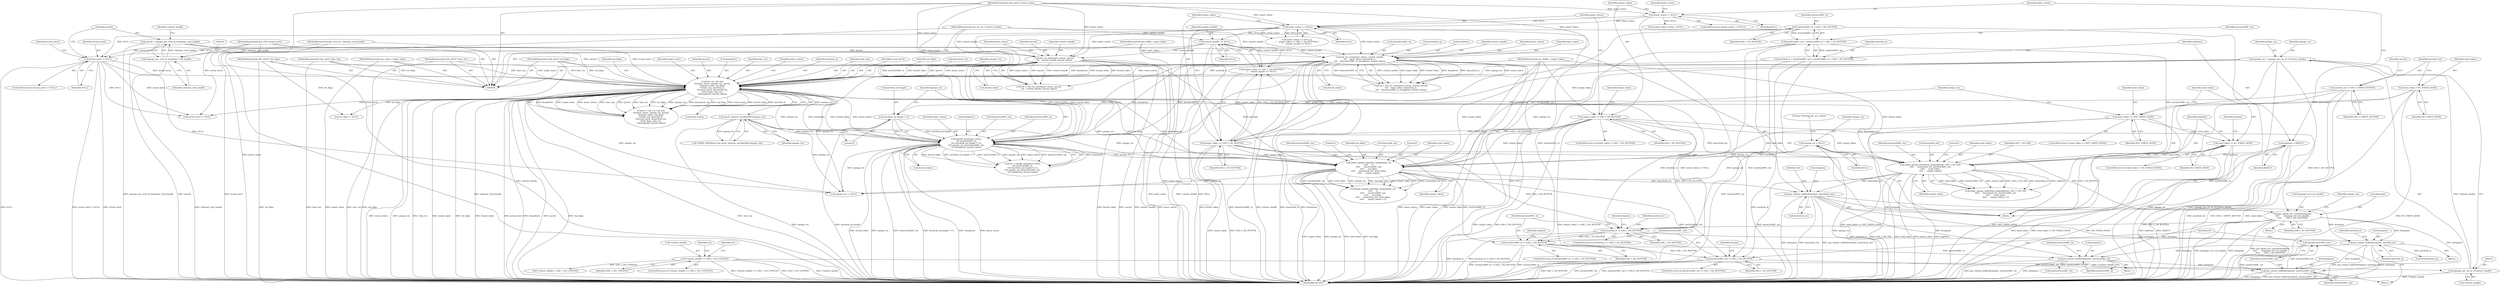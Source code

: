 digraph "0_krb5_b51b33f2bc5d1497ddf5bd107f791c101695000d_12@API" {
"1000464" [label="(Call,free(mechListMIC_out))"];
"1000460" [label="(Call,gss_release_buffer(&tmpmin, mechListMIC_out))"];
"1000449" [label="(Call,gss_release_buffer(&tmpmin, mechListMIC_in))"];
"1000366" [label="(Call,gss_release_buffer(&tmpmin, &mechtok_out))"];
"1000353" [label="(Call,make_spnego_tokenTarg_msg(negState, GSS_C_NO_OID,\n\t\t\t\t\t      &mechtok_out, mechListMIC_out,\n\t\t\t\t\t      send_token,\n\t\t\t\t\t      output_token))"];
"1000154" [label="(Call,negState = REJECT)"];
"1000262" [label="(Call,init_ctx_call_init(\n\t\t\tminor_status, spnego_ctx, spcred,\n\t\t\ttarget_name, req_flags,\n\t\t\ttime_req, mechtok_in,\n\t\t\tactual_mech, &mechtok_out,\n\t\t\tret_flags, time_rec,\n\t\t\t&negState, &send_token))"];
"1000215" [label="(Call,init_ctx_new(minor_status, spcred,\n\t\t\t\t   context_handle, &send_token))"];
"1000182" [label="(Call,minor_status == NULL)"];
"1000158" [label="(Call,minor_status != NULL)"];
"1000109" [label="(MethodParameterIn,OM_uint32 *minor_status)"];
"1000202" [label="(Call,spcred = (spnego_gss_cred_id_t)claimant_cred_handle)"];
"1000204" [label="(Call,(spnego_gss_cred_id_t)claimant_cred_handle)"];
"1000110" [label="(MethodParameterIn,gss_cred_id_t claimant_cred_handle)"];
"1000189" [label="(Call,context_handle == NULL)"];
"1000111" [label="(MethodParameterIn,gss_ctx_id_t *context_handle)"];
"1000231" [label="(Call,init_ctx_cont(minor_status, context_handle,\n\t\t\t\t    input_token, &mechtok_in,\n\t\t\t\t    &mechListMIC_in, &negState, &send_token))"];
"1000117" [label="(MethodParameterIn,gss_buffer_t input_token)"];
"1000248" [label="(Call,spnego_ctx = (spnego_gss_ctx_id_t)*context_handle)"];
"1000250" [label="(Call,(spnego_gss_ctx_id_t)*context_handle)"];
"1000208" [label="(Call,*context_handle == GSS_C_NO_CONTEXT)"];
"1000112" [label="(MethodParameterIn,gss_name_t target_name)"];
"1000114" [label="(MethodParameterIn,OM_uint32 req_flags)"];
"1000115" [label="(MethodParameterIn,OM_uint32 time_req)"];
"1000147" [label="(Call,mechtok_in = mechListMIC_out = mechListMIC_in = GSS_C_NO_BUFFER)"];
"1000149" [label="(Call,mechListMIC_out = mechListMIC_in = GSS_C_NO_BUFFER)"];
"1000151" [label="(Call,mechListMIC_in = GSS_C_NO_BUFFER)"];
"1000195" [label="(Call,actual_mech != NULL)"];
"1000118" [label="(MethodParameterIn,gss_OID *actual_mech)"];
"1000120" [label="(MethodParameterIn,OM_uint32 *ret_flags)"];
"1000121" [label="(MethodParameterIn,OM_uint32 *time_rec)"];
"1000347" [label="(Call,send_token != NO_TOKEN_SEND)"];
"1000325" [label="(Call,send_token == INIT_TOKEN_SEND)"];
"1000124" [label="(Call,send_token = NO_TOKEN_SEND)"];
"1000186" [label="(Call,output_token == GSS_C_NO_BUFFER)"];
"1000166" [label="(Call,output_token != GSS_C_NO_BUFFER)"];
"1000119" [label="(MethodParameterIn,gss_buffer_t output_token)"];
"1000331" [label="(Call,make_spnego_tokenInit_msg(spnego_ctx,\n\t\t\t\t\t      0,\n\t\t\t\t\t      mechListMIC_out,\n\t\t\t\t\t      req_flags,\n\t\t\t\t\t      &mechtok_out, send_token,\n\t\t\t\t\t      output_token))"];
"1000284" [label="(Call,mech_requires_mechlistMIC(spnego_ctx))"];
"1000308" [label="(Call,handle_mic(minor_status,\n\t\t\t\t mechListMIC_in,\n\t\t\t\t (mechtok_out.length != 0),\n\t\t\t\t spnego_ctx, &mechListMIC_out,\n\t\t\t\t &negState, &send_token))"];
"1000311" [label="(Call,mechtok_out.length != 0)"];
"1000134" [label="(Call,mechtok_out = GSS_C_EMPTY_BUFFER)"];
"1000142" [label="(Call,spnego_ctx = NULL)"];
"1000418" [label="(Call,gss_delete_sec_context(&tmpmin,\n\t\t\t\t\t       &spnego_ctx->ctx_handle,\n\t\t\t\t\t       GSS_C_NO_BUFFER))"];
"1000438" [label="(Call,gss_release_buffer(&tmpmin, mechtok_in))"];
"1000434" [label="(Call,mechtok_in != GSS_C_NO_BUFFER)"];
"1000445" [label="(Call,mechListMIC_in != GSS_C_NO_BUFFER)"];
"1000456" [label="(Call,mechListMIC_out != GSS_C_NO_BUFFER)"];
"1000465" [label="(Identifier,mechListMIC_out)"];
"1000334" [label="(Identifier,mechListMIC_out)"];
"1000175" [label="(Call,output_token->value = NULL)"];
"1000354" [label="(Identifier,negState)"];
"1000195" [label="(Call,actual_mech != NULL)"];
"1000249" [label="(Identifier,spnego_ctx)"];
"1000449" [label="(Call,gss_release_buffer(&tmpmin, mechListMIC_in))"];
"1000142" [label="(Call,spnego_ctx = NULL)"];
"1000468" [label="(MethodReturn,RET)"];
"1000452" [label="(Identifier,mechListMIC_in)"];
"1000153" [label="(Identifier,GSS_C_NO_BUFFER)"];
"1000330" [label="(Call,make_spnego_tokenInit_msg(spnego_ctx,\n\t\t\t\t\t      0,\n\t\t\t\t\t      mechListMIC_out,\n\t\t\t\t\t      req_flags,\n\t\t\t\t\t      &mechtok_out, send_token,\n\t\t\t\t\t      output_token) < 0)"];
"1000235" [label="(Call,&mechtok_in)"];
"1000155" [label="(Identifier,negState)"];
"1000462" [label="(Identifier,tmpmin)"];
"1000267" [label="(Identifier,req_flags)"];
"1000456" [label="(Call,mechListMIC_out != GSS_C_NO_BUFFER)"];
"1000266" [label="(Identifier,target_name)"];
"1000447" [label="(Identifier,GSS_C_NO_BUFFER)"];
"1000150" [label="(Identifier,mechListMIC_out)"];
"1000317" [label="(Call,&mechListMIC_out)"];
"1000216" [label="(Identifier,minor_status)"];
"1000257" [label="(Identifier,spnego_ctx)"];
"1000239" [label="(Call,&negState)"];
"1000111" [label="(MethodParameterIn,gss_ctx_id_t *context_handle)"];
"1000331" [label="(Call,make_spnego_tokenInit_msg(spnego_ctx,\n\t\t\t\t\t      0,\n\t\t\t\t\t      mechListMIC_out,\n\t\t\t\t\t      req_flags,\n\t\t\t\t\t      &mechtok_out, send_token,\n\t\t\t\t\t      output_token))"];
"1000439" [label="(Call,&tmpmin)"];
"1000112" [label="(MethodParameterIn,gss_name_t target_name)"];
"1000280" [label="(Call,!HARD_ERROR(ret) && mech_requires_mechlistMIC(spnego_ctx))"];
"1000458" [label="(Identifier,GSS_C_NO_BUFFER)"];
"1000340" [label="(Literal,0)"];
"1000189" [label="(Call,context_handle == NULL)"];
"1000241" [label="(Call,&send_token)"];
"1000217" [label="(Identifier,spcred)"];
"1000114" [label="(MethodParameterIn,OM_uint32 req_flags)"];
"1000277" [label="(Call,&send_token)"];
"1000166" [label="(Call,output_token != GSS_C_NO_BUFFER)"];
"1000181" [label="(Call,minor_status == NULL ||\n\t    output_token == GSS_C_NO_BUFFER ||\n\t    context_handle == NULL)"];
"1000121" [label="(MethodParameterIn,OM_uint32 *time_rec)"];
"1000335" [label="(Identifier,req_flags)"];
"1000455" [label="(ControlStructure,if (mechListMIC_out != GSS_C_NO_BUFFER))"];
"1000213" [label="(Call,ret = init_ctx_new(minor_status, spcred,\n\t\t\t\t   context_handle, &send_token))"];
"1000385" [label="(Call,actual_mech != NULL)"];
"1000182" [label="(Call,minor_status == NULL)"];
"1000194" [label="(ControlStructure,if (actual_mech != NULL))"];
"1000210" [label="(Identifier,context_handle)"];
"1000445" [label="(Call,mechListMIC_in != GSS_C_NO_BUFFER)"];
"1000183" [label="(Identifier,minor_status)"];
"1000156" [label="(Identifier,REJECT)"];
"1000417" [label="(Block,)"];
"1000163" [label="(Identifier,minor_status)"];
"1000265" [label="(Identifier,spcred)"];
"1000118" [label="(MethodParameterIn,gss_OID *actual_mech)"];
"1000203" [label="(Identifier,spcred)"];
"1000325" [label="(Call,send_token == INIT_TOKEN_SEND)"];
"1000312" [label="(Call,mechtok_out.length)"];
"1000346" [label="(ControlStructure,if (send_token != NO_TOKEN_SEND))"];
"1000284" [label="(Call,mech_requires_mechlistMIC(spnego_ctx))"];
"1000135" [label="(Identifier,mechtok_out)"];
"1000233" [label="(Identifier,context_handle)"];
"1000219" [label="(Call,&send_token)"];
"1000147" [label="(Call,mechtok_in = mechListMIC_out = mechListMIC_in = GSS_C_NO_BUFFER)"];
"1000232" [label="(Identifier,minor_status)"];
"1000209" [label="(Call,*context_handle)"];
"1000275" [label="(Call,&negState)"];
"1000185" [label="(Call,output_token == GSS_C_NO_BUFFER ||\n\t    context_handle == NULL)"];
"1000260" [label="(Call,ret = init_ctx_call_init(\n\t\t\tminor_status, spnego_ctx, spcred,\n\t\t\ttarget_name, req_flags,\n\t\t\ttime_req, mechtok_in,\n\t\t\tactual_mech, &mechtok_out,\n\t\t\tret_flags, time_rec,\n\t\t\t&negState, &send_token))"];
"1000229" [label="(Call,ret = init_ctx_cont(minor_status, context_handle,\n\t\t\t\t    input_token, &mechtok_in,\n\t\t\t\t    &mechListMIC_in, &negState, &send_token))"];
"1000252" [label="(Call,*context_handle)"];
"1000274" [label="(Identifier,time_rec)"];
"1000134" [label="(Call,mechtok_out = GSS_C_EMPTY_BUFFER)"];
"1000442" [label="(Call,free(mechtok_in))"];
"1000366" [label="(Call,gss_release_buffer(&tmpmin, &mechtok_out))"];
"1000450" [label="(Call,&tmpmin)"];
"1000152" [label="(Identifier,mechListMIC_in)"];
"1000207" [label="(ControlStructure,if (*context_handle == GSS_C_NO_CONTEXT))"];
"1000324" [label="(ControlStructure,if (send_token == INIT_TOKEN_SEND))"];
"1000126" [label="(Identifier,NO_TOKEN_SEND)"];
"1000263" [label="(Identifier,minor_status)"];
"1000463" [label="(Identifier,mechListMIC_out)"];
"1000158" [label="(Call,minor_status != NULL)"];
"1000214" [label="(Identifier,ret)"];
"1000204" [label="(Call,(spnego_gss_cred_id_t)claimant_cred_handle)"];
"1000285" [label="(Identifier,spnego_ctx)"];
"1000234" [label="(Identifier,input_token)"];
"1000269" [label="(Identifier,mechtok_in)"];
"1000191" [label="(Identifier,NULL)"];
"1000460" [label="(Call,gss_release_buffer(&tmpmin, mechListMIC_out))"];
"1000352" [label="(Call,make_spnego_tokenTarg_msg(negState, GSS_C_NO_OID,\n\t\t\t\t\t      &mechtok_out, mechListMIC_out,\n\t\t\t\t\t      send_token,\n\t\t\t\t\t      output_token) < 0)"];
"1000188" [label="(Identifier,GSS_C_NO_BUFFER)"];
"1000250" [label="(Call,(spnego_gss_ctx_id_t)*context_handle)"];
"1000459" [label="(Block,)"];
"1000143" [label="(Identifier,spnego_ctx)"];
"1000262" [label="(Call,init_ctx_call_init(\n\t\t\tminor_status, spnego_ctx, spcred,\n\t\t\ttarget_name, req_flags,\n\t\t\ttime_req, mechtok_in,\n\t\t\tactual_mech, &mechtok_out,\n\t\t\tret_flags, time_rec,\n\t\t\t&negState, &send_token))"];
"1000327" [label="(Identifier,INIT_TOKEN_SEND)"];
"1000438" [label="(Call,gss_release_buffer(&tmpmin, mechtok_in))"];
"1000336" [label="(Call,&mechtok_out)"];
"1000154" [label="(Call,negState = REJECT)"];
"1000373" [label="(Identifier,ret)"];
"1000117" [label="(MethodParameterIn,gss_buffer_t input_token)"];
"1000119" [label="(MethodParameterIn,gss_buffer_t output_token)"];
"1000237" [label="(Call,&mechListMIC_in)"];
"1000268" [label="(Identifier,time_req)"];
"1000457" [label="(Identifier,mechListMIC_out)"];
"1000315" [label="(Literal,0)"];
"1000353" [label="(Call,make_spnego_tokenTarg_msg(negState, GSS_C_NO_OID,\n\t\t\t\t\t      &mechtok_out, mechListMIC_out,\n\t\t\t\t\t      send_token,\n\t\t\t\t\t      output_token))"];
"1000110" [label="(MethodParameterIn,gss_cred_id_t claimant_cred_handle)"];
"1000443" [label="(Identifier,mechtok_in)"];
"1000395" [label="(Call,ret_flags != NULL)"];
"1000270" [label="(Identifier,actual_mech)"];
"1000308" [label="(Call,handle_mic(minor_status,\n\t\t\t\t mechListMIC_in,\n\t\t\t\t (mechtok_out.length != 0),\n\t\t\t\t spnego_ctx, &mechListMIC_out,\n\t\t\t\t &negState, &send_token))"];
"1000464" [label="(Call,free(mechListMIC_out))"];
"1000151" [label="(Call,mechListMIC_in = GSS_C_NO_BUFFER)"];
"1000421" [label="(Call,&spnego_ctx->ctx_handle)"];
"1000206" [label="(Identifier,claimant_cred_handle)"];
"1000311" [label="(Call,mechtok_out.length != 0)"];
"1000347" [label="(Call,send_token != NO_TOKEN_SEND)"];
"1000349" [label="(Identifier,NO_TOKEN_SEND)"];
"1000356" [label="(Call,&mechtok_out)"];
"1000310" [label="(Identifier,mechListMIC_in)"];
"1000165" [label="(ControlStructure,if (output_token != GSS_C_NO_BUFFER))"];
"1000309" [label="(Identifier,minor_status)"];
"1000202" [label="(Call,spcred = (spnego_gss_cred_id_t)claimant_cred_handle)"];
"1000211" [label="(Identifier,GSS_C_NO_CONTEXT)"];
"1000197" [label="(Identifier,NULL)"];
"1000149" [label="(Call,mechListMIC_out = mechListMIC_in = GSS_C_NO_BUFFER)"];
"1000339" [label="(Identifier,output_token)"];
"1000425" [label="(Identifier,GSS_C_NO_BUFFER)"];
"1000367" [label="(Call,&tmpmin)"];
"1000122" [label="(Block,)"];
"1000187" [label="(Identifier,output_token)"];
"1000326" [label="(Identifier,send_token)"];
"1000414" [label="(Call,spnego_ctx != NULL)"];
"1000196" [label="(Identifier,actual_mech)"];
"1000433" [label="(ControlStructure,if (mechtok_in != GSS_C_NO_BUFFER))"];
"1000333" [label="(Literal,0)"];
"1000231" [label="(Call,init_ctx_cont(minor_status, context_handle,\n\t\t\t\t    input_token, &mechtok_in,\n\t\t\t\t    &mechListMIC_in, &negState, &send_token))"];
"1000437" [label="(Block,)"];
"1000167" [label="(Identifier,output_token)"];
"1000248" [label="(Call,spnego_ctx = (spnego_gss_ctx_id_t)*context_handle)"];
"1000360" [label="(Identifier,output_token)"];
"1000148" [label="(Identifier,mechtok_in)"];
"1000146" [label="(Literal,\"Entering init_sec_context\n\")"];
"1000454" [label="(Identifier,mechListMIC_in)"];
"1000338" [label="(Identifier,send_token)"];
"1000451" [label="(Identifier,tmpmin)"];
"1000361" [label="(Literal,0)"];
"1000109" [label="(MethodParameterIn,OM_uint32 *minor_status)"];
"1000190" [label="(Identifier,context_handle)"];
"1000428" [label="(Identifier,spnego_ctx)"];
"1000124" [label="(Call,send_token = NO_TOKEN_SEND)"];
"1000446" [label="(Identifier,mechListMIC_in)"];
"1000144" [label="(Identifier,NULL)"];
"1000369" [label="(Call,&mechtok_out)"];
"1000157" [label="(ControlStructure,if (minor_status != NULL))"];
"1000321" [label="(Call,&send_token)"];
"1000200" [label="(Identifier,actual_mech)"];
"1000348" [label="(Identifier,send_token)"];
"1000168" [label="(Identifier,GSS_C_NO_BUFFER)"];
"1000115" [label="(MethodParameterIn,OM_uint32 time_req)"];
"1000316" [label="(Identifier,spnego_ctx)"];
"1000273" [label="(Identifier,ret_flags)"];
"1000436" [label="(Identifier,GSS_C_NO_BUFFER)"];
"1000186" [label="(Call,output_token == GSS_C_NO_BUFFER)"];
"1000136" [label="(Identifier,GSS_C_EMPTY_BUFFER)"];
"1000319" [label="(Call,&negState)"];
"1000359" [label="(Identifier,send_token)"];
"1000332" [label="(Identifier,spnego_ctx)"];
"1000172" [label="(Identifier,output_token)"];
"1000440" [label="(Identifier,tmpmin)"];
"1000467" [label="(Identifier,ret)"];
"1000160" [label="(Identifier,NULL)"];
"1000355" [label="(Identifier,GSS_C_NO_OID)"];
"1000230" [label="(Identifier,ret)"];
"1000184" [label="(Identifier,NULL)"];
"1000429" [label="(Call,*context_handle = GSS_C_NO_CONTEXT)"];
"1000448" [label="(Block,)"];
"1000271" [label="(Call,&mechtok_out)"];
"1000125" [label="(Identifier,send_token)"];
"1000306" [label="(Call,ret = handle_mic(minor_status,\n\t\t\t\t mechListMIC_in,\n\t\t\t\t (mechtok_out.length != 0),\n\t\t\t\t spnego_ctx, &mechListMIC_out,\n\t\t\t\t &negState, &send_token))"];
"1000139" [label="(Identifier,spcred)"];
"1000120" [label="(MethodParameterIn,OM_uint32 *ret_flags)"];
"1000461" [label="(Call,&tmpmin)"];
"1000453" [label="(Call,free(mechListMIC_in))"];
"1000419" [label="(Call,&tmpmin)"];
"1000264" [label="(Identifier,spnego_ctx)"];
"1000444" [label="(ControlStructure,if (mechListMIC_in != GSS_C_NO_BUFFER))"];
"1000159" [label="(Identifier,minor_status)"];
"1000434" [label="(Call,mechtok_in != GSS_C_NO_BUFFER)"];
"1000208" [label="(Call,*context_handle == GSS_C_NO_CONTEXT)"];
"1000218" [label="(Identifier,context_handle)"];
"1000435" [label="(Identifier,mechtok_in)"];
"1000418" [label="(Call,gss_delete_sec_context(&tmpmin,\n\t\t\t\t\t       &spnego_ctx->ctx_handle,\n\t\t\t\t\t       GSS_C_NO_BUFFER))"];
"1000368" [label="(Identifier,tmpmin)"];
"1000358" [label="(Identifier,mechListMIC_out)"];
"1000441" [label="(Identifier,mechtok_in)"];
"1000215" [label="(Call,init_ctx_new(minor_status, spcred,\n\t\t\t\t   context_handle, &send_token))"];
"1000464" -> "1000459"  [label="AST: "];
"1000464" -> "1000465"  [label="CFG: "];
"1000465" -> "1000464"  [label="AST: "];
"1000467" -> "1000464"  [label="CFG: "];
"1000464" -> "1000468"  [label="DDG: mechListMIC_out"];
"1000460" -> "1000464"  [label="DDG: mechListMIC_out"];
"1000460" -> "1000459"  [label="AST: "];
"1000460" -> "1000463"  [label="CFG: "];
"1000461" -> "1000460"  [label="AST: "];
"1000463" -> "1000460"  [label="AST: "];
"1000465" -> "1000460"  [label="CFG: "];
"1000460" -> "1000468"  [label="DDG: gss_release_buffer(&tmpmin, mechListMIC_out)"];
"1000460" -> "1000468"  [label="DDG: &tmpmin"];
"1000449" -> "1000460"  [label="DDG: &tmpmin"];
"1000366" -> "1000460"  [label="DDG: &tmpmin"];
"1000418" -> "1000460"  [label="DDG: &tmpmin"];
"1000438" -> "1000460"  [label="DDG: &tmpmin"];
"1000456" -> "1000460"  [label="DDG: mechListMIC_out"];
"1000449" -> "1000448"  [label="AST: "];
"1000449" -> "1000452"  [label="CFG: "];
"1000450" -> "1000449"  [label="AST: "];
"1000452" -> "1000449"  [label="AST: "];
"1000454" -> "1000449"  [label="CFG: "];
"1000449" -> "1000468"  [label="DDG: &tmpmin"];
"1000449" -> "1000468"  [label="DDG: gss_release_buffer(&tmpmin, mechListMIC_in)"];
"1000366" -> "1000449"  [label="DDG: &tmpmin"];
"1000418" -> "1000449"  [label="DDG: &tmpmin"];
"1000438" -> "1000449"  [label="DDG: &tmpmin"];
"1000445" -> "1000449"  [label="DDG: mechListMIC_in"];
"1000449" -> "1000453"  [label="DDG: mechListMIC_in"];
"1000366" -> "1000122"  [label="AST: "];
"1000366" -> "1000369"  [label="CFG: "];
"1000367" -> "1000366"  [label="AST: "];
"1000369" -> "1000366"  [label="AST: "];
"1000373" -> "1000366"  [label="CFG: "];
"1000366" -> "1000468"  [label="DDG: &mechtok_out"];
"1000366" -> "1000468"  [label="DDG: &tmpmin"];
"1000366" -> "1000468"  [label="DDG: gss_release_buffer(&tmpmin, &mechtok_out)"];
"1000353" -> "1000366"  [label="DDG: &mechtok_out"];
"1000331" -> "1000366"  [label="DDG: &mechtok_out"];
"1000262" -> "1000366"  [label="DDG: &mechtok_out"];
"1000366" -> "1000418"  [label="DDG: &tmpmin"];
"1000366" -> "1000438"  [label="DDG: &tmpmin"];
"1000353" -> "1000352"  [label="AST: "];
"1000353" -> "1000360"  [label="CFG: "];
"1000354" -> "1000353"  [label="AST: "];
"1000355" -> "1000353"  [label="AST: "];
"1000356" -> "1000353"  [label="AST: "];
"1000358" -> "1000353"  [label="AST: "];
"1000359" -> "1000353"  [label="AST: "];
"1000360" -> "1000353"  [label="AST: "];
"1000361" -> "1000353"  [label="CFG: "];
"1000353" -> "1000468"  [label="DDG: output_token"];
"1000353" -> "1000468"  [label="DDG: negState"];
"1000353" -> "1000468"  [label="DDG: GSS_C_NO_OID"];
"1000353" -> "1000468"  [label="DDG: send_token"];
"1000353" -> "1000352"  [label="DDG: send_token"];
"1000353" -> "1000352"  [label="DDG: mechListMIC_out"];
"1000353" -> "1000352"  [label="DDG: output_token"];
"1000353" -> "1000352"  [label="DDG: GSS_C_NO_OID"];
"1000353" -> "1000352"  [label="DDG: &mechtok_out"];
"1000353" -> "1000352"  [label="DDG: negState"];
"1000154" -> "1000353"  [label="DDG: negState"];
"1000262" -> "1000353"  [label="DDG: &mechtok_out"];
"1000149" -> "1000353"  [label="DDG: mechListMIC_out"];
"1000347" -> "1000353"  [label="DDG: send_token"];
"1000186" -> "1000353"  [label="DDG: output_token"];
"1000166" -> "1000353"  [label="DDG: output_token"];
"1000119" -> "1000353"  [label="DDG: output_token"];
"1000353" -> "1000456"  [label="DDG: mechListMIC_out"];
"1000154" -> "1000122"  [label="AST: "];
"1000154" -> "1000156"  [label="CFG: "];
"1000155" -> "1000154"  [label="AST: "];
"1000156" -> "1000154"  [label="AST: "];
"1000159" -> "1000154"  [label="CFG: "];
"1000154" -> "1000468"  [label="DDG: negState"];
"1000154" -> "1000468"  [label="DDG: REJECT"];
"1000262" -> "1000260"  [label="AST: "];
"1000262" -> "1000277"  [label="CFG: "];
"1000263" -> "1000262"  [label="AST: "];
"1000264" -> "1000262"  [label="AST: "];
"1000265" -> "1000262"  [label="AST: "];
"1000266" -> "1000262"  [label="AST: "];
"1000267" -> "1000262"  [label="AST: "];
"1000268" -> "1000262"  [label="AST: "];
"1000269" -> "1000262"  [label="AST: "];
"1000270" -> "1000262"  [label="AST: "];
"1000271" -> "1000262"  [label="AST: "];
"1000273" -> "1000262"  [label="AST: "];
"1000274" -> "1000262"  [label="AST: "];
"1000275" -> "1000262"  [label="AST: "];
"1000277" -> "1000262"  [label="AST: "];
"1000260" -> "1000262"  [label="CFG: "];
"1000262" -> "1000468"  [label="DDG: &negState"];
"1000262" -> "1000468"  [label="DDG: spcred"];
"1000262" -> "1000468"  [label="DDG: req_flags"];
"1000262" -> "1000468"  [label="DDG: time_req"];
"1000262" -> "1000468"  [label="DDG: minor_status"];
"1000262" -> "1000468"  [label="DDG: spnego_ctx"];
"1000262" -> "1000468"  [label="DDG: time_rec"];
"1000262" -> "1000468"  [label="DDG: target_name"];
"1000262" -> "1000468"  [label="DDG: ret_flags"];
"1000262" -> "1000468"  [label="DDG: &send_token"];
"1000262" -> "1000468"  [label="DDG: actual_mech"];
"1000262" -> "1000260"  [label="DDG: &negState"];
"1000262" -> "1000260"  [label="DDG: target_name"];
"1000262" -> "1000260"  [label="DDG: minor_status"];
"1000262" -> "1000260"  [label="DDG: time_req"];
"1000262" -> "1000260"  [label="DDG: spcred"];
"1000262" -> "1000260"  [label="DDG: time_rec"];
"1000262" -> "1000260"  [label="DDG: ret_flags"];
"1000262" -> "1000260"  [label="DDG: spnego_ctx"];
"1000262" -> "1000260"  [label="DDG: &mechtok_out"];
"1000262" -> "1000260"  [label="DDG: req_flags"];
"1000262" -> "1000260"  [label="DDG: actual_mech"];
"1000262" -> "1000260"  [label="DDG: &send_token"];
"1000262" -> "1000260"  [label="DDG: mechtok_in"];
"1000215" -> "1000262"  [label="DDG: minor_status"];
"1000215" -> "1000262"  [label="DDG: spcred"];
"1000215" -> "1000262"  [label="DDG: &send_token"];
"1000231" -> "1000262"  [label="DDG: minor_status"];
"1000231" -> "1000262"  [label="DDG: &negState"];
"1000231" -> "1000262"  [label="DDG: &send_token"];
"1000109" -> "1000262"  [label="DDG: minor_status"];
"1000248" -> "1000262"  [label="DDG: spnego_ctx"];
"1000202" -> "1000262"  [label="DDG: spcred"];
"1000112" -> "1000262"  [label="DDG: target_name"];
"1000114" -> "1000262"  [label="DDG: req_flags"];
"1000115" -> "1000262"  [label="DDG: time_req"];
"1000147" -> "1000262"  [label="DDG: mechtok_in"];
"1000195" -> "1000262"  [label="DDG: actual_mech"];
"1000118" -> "1000262"  [label="DDG: actual_mech"];
"1000120" -> "1000262"  [label="DDG: ret_flags"];
"1000121" -> "1000262"  [label="DDG: time_rec"];
"1000262" -> "1000284"  [label="DDG: spnego_ctx"];
"1000262" -> "1000308"  [label="DDG: minor_status"];
"1000262" -> "1000308"  [label="DDG: spnego_ctx"];
"1000262" -> "1000308"  [label="DDG: &negState"];
"1000262" -> "1000308"  [label="DDG: &send_token"];
"1000262" -> "1000331"  [label="DDG: spnego_ctx"];
"1000262" -> "1000331"  [label="DDG: req_flags"];
"1000262" -> "1000331"  [label="DDG: &mechtok_out"];
"1000262" -> "1000385"  [label="DDG: actual_mech"];
"1000262" -> "1000395"  [label="DDG: ret_flags"];
"1000262" -> "1000414"  [label="DDG: spnego_ctx"];
"1000262" -> "1000434"  [label="DDG: mechtok_in"];
"1000215" -> "1000213"  [label="AST: "];
"1000215" -> "1000219"  [label="CFG: "];
"1000216" -> "1000215"  [label="AST: "];
"1000217" -> "1000215"  [label="AST: "];
"1000218" -> "1000215"  [label="AST: "];
"1000219" -> "1000215"  [label="AST: "];
"1000213" -> "1000215"  [label="CFG: "];
"1000215" -> "1000468"  [label="DDG: minor_status"];
"1000215" -> "1000468"  [label="DDG: &send_token"];
"1000215" -> "1000468"  [label="DDG: spcred"];
"1000215" -> "1000468"  [label="DDG: context_handle"];
"1000215" -> "1000213"  [label="DDG: minor_status"];
"1000215" -> "1000213"  [label="DDG: spcred"];
"1000215" -> "1000213"  [label="DDG: context_handle"];
"1000215" -> "1000213"  [label="DDG: &send_token"];
"1000182" -> "1000215"  [label="DDG: minor_status"];
"1000109" -> "1000215"  [label="DDG: minor_status"];
"1000202" -> "1000215"  [label="DDG: spcred"];
"1000189" -> "1000215"  [label="DDG: context_handle"];
"1000111" -> "1000215"  [label="DDG: context_handle"];
"1000215" -> "1000308"  [label="DDG: minor_status"];
"1000215" -> "1000308"  [label="DDG: &send_token"];
"1000182" -> "1000181"  [label="AST: "];
"1000182" -> "1000184"  [label="CFG: "];
"1000183" -> "1000182"  [label="AST: "];
"1000184" -> "1000182"  [label="AST: "];
"1000187" -> "1000182"  [label="CFG: "];
"1000181" -> "1000182"  [label="CFG: "];
"1000182" -> "1000468"  [label="DDG: NULL"];
"1000182" -> "1000468"  [label="DDG: minor_status"];
"1000182" -> "1000181"  [label="DDG: minor_status"];
"1000182" -> "1000181"  [label="DDG: NULL"];
"1000158" -> "1000182"  [label="DDG: minor_status"];
"1000158" -> "1000182"  [label="DDG: NULL"];
"1000109" -> "1000182"  [label="DDG: minor_status"];
"1000182" -> "1000189"  [label="DDG: NULL"];
"1000182" -> "1000195"  [label="DDG: NULL"];
"1000182" -> "1000231"  [label="DDG: minor_status"];
"1000158" -> "1000157"  [label="AST: "];
"1000158" -> "1000160"  [label="CFG: "];
"1000159" -> "1000158"  [label="AST: "];
"1000160" -> "1000158"  [label="AST: "];
"1000163" -> "1000158"  [label="CFG: "];
"1000167" -> "1000158"  [label="CFG: "];
"1000158" -> "1000468"  [label="DDG: minor_status != NULL"];
"1000109" -> "1000158"  [label="DDG: minor_status"];
"1000158" -> "1000175"  [label="DDG: NULL"];
"1000109" -> "1000108"  [label="AST: "];
"1000109" -> "1000468"  [label="DDG: minor_status"];
"1000109" -> "1000231"  [label="DDG: minor_status"];
"1000109" -> "1000308"  [label="DDG: minor_status"];
"1000202" -> "1000122"  [label="AST: "];
"1000202" -> "1000204"  [label="CFG: "];
"1000203" -> "1000202"  [label="AST: "];
"1000204" -> "1000202"  [label="AST: "];
"1000210" -> "1000202"  [label="CFG: "];
"1000202" -> "1000468"  [label="DDG: spcred"];
"1000202" -> "1000468"  [label="DDG: (spnego_gss_cred_id_t)claimant_cred_handle"];
"1000204" -> "1000202"  [label="DDG: claimant_cred_handle"];
"1000204" -> "1000206"  [label="CFG: "];
"1000205" -> "1000204"  [label="AST: "];
"1000206" -> "1000204"  [label="AST: "];
"1000204" -> "1000468"  [label="DDG: claimant_cred_handle"];
"1000110" -> "1000204"  [label="DDG: claimant_cred_handle"];
"1000110" -> "1000108"  [label="AST: "];
"1000110" -> "1000468"  [label="DDG: claimant_cred_handle"];
"1000189" -> "1000185"  [label="AST: "];
"1000189" -> "1000191"  [label="CFG: "];
"1000190" -> "1000189"  [label="AST: "];
"1000191" -> "1000189"  [label="AST: "];
"1000185" -> "1000189"  [label="CFG: "];
"1000189" -> "1000468"  [label="DDG: context_handle"];
"1000189" -> "1000468"  [label="DDG: NULL"];
"1000189" -> "1000185"  [label="DDG: context_handle"];
"1000189" -> "1000185"  [label="DDG: NULL"];
"1000111" -> "1000189"  [label="DDG: context_handle"];
"1000189" -> "1000195"  [label="DDG: NULL"];
"1000189" -> "1000231"  [label="DDG: context_handle"];
"1000111" -> "1000108"  [label="AST: "];
"1000111" -> "1000468"  [label="DDG: context_handle"];
"1000111" -> "1000231"  [label="DDG: context_handle"];
"1000231" -> "1000229"  [label="AST: "];
"1000231" -> "1000241"  [label="CFG: "];
"1000232" -> "1000231"  [label="AST: "];
"1000233" -> "1000231"  [label="AST: "];
"1000234" -> "1000231"  [label="AST: "];
"1000235" -> "1000231"  [label="AST: "];
"1000237" -> "1000231"  [label="AST: "];
"1000239" -> "1000231"  [label="AST: "];
"1000241" -> "1000231"  [label="AST: "];
"1000229" -> "1000231"  [label="CFG: "];
"1000231" -> "1000468"  [label="DDG: &mechListMIC_in"];
"1000231" -> "1000468"  [label="DDG: context_handle"];
"1000231" -> "1000468"  [label="DDG: &negState"];
"1000231" -> "1000468"  [label="DDG: &mechtok_in"];
"1000231" -> "1000468"  [label="DDG: minor_status"];
"1000231" -> "1000468"  [label="DDG: input_token"];
"1000231" -> "1000468"  [label="DDG: &send_token"];
"1000231" -> "1000229"  [label="DDG: context_handle"];
"1000231" -> "1000229"  [label="DDG: input_token"];
"1000231" -> "1000229"  [label="DDG: &send_token"];
"1000231" -> "1000229"  [label="DDG: &negState"];
"1000231" -> "1000229"  [label="DDG: &mechtok_in"];
"1000231" -> "1000229"  [label="DDG: minor_status"];
"1000231" -> "1000229"  [label="DDG: &mechListMIC_in"];
"1000117" -> "1000231"  [label="DDG: input_token"];
"1000231" -> "1000308"  [label="DDG: minor_status"];
"1000231" -> "1000308"  [label="DDG: &negState"];
"1000231" -> "1000308"  [label="DDG: &send_token"];
"1000117" -> "1000108"  [label="AST: "];
"1000117" -> "1000468"  [label="DDG: input_token"];
"1000248" -> "1000122"  [label="AST: "];
"1000248" -> "1000250"  [label="CFG: "];
"1000249" -> "1000248"  [label="AST: "];
"1000250" -> "1000248"  [label="AST: "];
"1000257" -> "1000248"  [label="CFG: "];
"1000248" -> "1000468"  [label="DDG: (spnego_gss_ctx_id_t)*context_handle"];
"1000248" -> "1000468"  [label="DDG: spnego_ctx"];
"1000250" -> "1000248"  [label="DDG: *context_handle"];
"1000248" -> "1000308"  [label="DDG: spnego_ctx"];
"1000248" -> "1000331"  [label="DDG: spnego_ctx"];
"1000248" -> "1000414"  [label="DDG: spnego_ctx"];
"1000250" -> "1000252"  [label="CFG: "];
"1000251" -> "1000250"  [label="AST: "];
"1000252" -> "1000250"  [label="AST: "];
"1000250" -> "1000468"  [label="DDG: *context_handle"];
"1000208" -> "1000250"  [label="DDG: *context_handle"];
"1000208" -> "1000207"  [label="AST: "];
"1000208" -> "1000211"  [label="CFG: "];
"1000209" -> "1000208"  [label="AST: "];
"1000211" -> "1000208"  [label="AST: "];
"1000214" -> "1000208"  [label="CFG: "];
"1000230" -> "1000208"  [label="CFG: "];
"1000208" -> "1000468"  [label="DDG: *context_handle"];
"1000208" -> "1000468"  [label="DDG: *context_handle == GSS_C_NO_CONTEXT"];
"1000208" -> "1000468"  [label="DDG: GSS_C_NO_CONTEXT"];
"1000208" -> "1000429"  [label="DDG: GSS_C_NO_CONTEXT"];
"1000112" -> "1000108"  [label="AST: "];
"1000112" -> "1000468"  [label="DDG: target_name"];
"1000114" -> "1000108"  [label="AST: "];
"1000114" -> "1000468"  [label="DDG: req_flags"];
"1000114" -> "1000331"  [label="DDG: req_flags"];
"1000115" -> "1000108"  [label="AST: "];
"1000115" -> "1000468"  [label="DDG: time_req"];
"1000147" -> "1000122"  [label="AST: "];
"1000147" -> "1000149"  [label="CFG: "];
"1000148" -> "1000147"  [label="AST: "];
"1000149" -> "1000147"  [label="AST: "];
"1000155" -> "1000147"  [label="CFG: "];
"1000147" -> "1000468"  [label="DDG: mechtok_in"];
"1000149" -> "1000147"  [label="DDG: mechListMIC_out"];
"1000147" -> "1000434"  [label="DDG: mechtok_in"];
"1000149" -> "1000151"  [label="CFG: "];
"1000150" -> "1000149"  [label="AST: "];
"1000151" -> "1000149"  [label="AST: "];
"1000149" -> "1000468"  [label="DDG: mechListMIC_out"];
"1000151" -> "1000149"  [label="DDG: mechListMIC_in"];
"1000149" -> "1000331"  [label="DDG: mechListMIC_out"];
"1000149" -> "1000456"  [label="DDG: mechListMIC_out"];
"1000151" -> "1000153"  [label="CFG: "];
"1000152" -> "1000151"  [label="AST: "];
"1000153" -> "1000151"  [label="AST: "];
"1000151" -> "1000468"  [label="DDG: mechListMIC_in"];
"1000151" -> "1000308"  [label="DDG: mechListMIC_in"];
"1000151" -> "1000445"  [label="DDG: mechListMIC_in"];
"1000195" -> "1000194"  [label="AST: "];
"1000195" -> "1000197"  [label="CFG: "];
"1000196" -> "1000195"  [label="AST: "];
"1000197" -> "1000195"  [label="AST: "];
"1000200" -> "1000195"  [label="CFG: "];
"1000203" -> "1000195"  [label="CFG: "];
"1000195" -> "1000468"  [label="DDG: actual_mech != NULL"];
"1000195" -> "1000468"  [label="DDG: NULL"];
"1000195" -> "1000468"  [label="DDG: actual_mech"];
"1000118" -> "1000195"  [label="DDG: actual_mech"];
"1000195" -> "1000385"  [label="DDG: actual_mech"];
"1000195" -> "1000385"  [label="DDG: NULL"];
"1000195" -> "1000414"  [label="DDG: NULL"];
"1000118" -> "1000108"  [label="AST: "];
"1000118" -> "1000468"  [label="DDG: actual_mech"];
"1000118" -> "1000385"  [label="DDG: actual_mech"];
"1000120" -> "1000108"  [label="AST: "];
"1000120" -> "1000468"  [label="DDG: ret_flags"];
"1000120" -> "1000395"  [label="DDG: ret_flags"];
"1000121" -> "1000108"  [label="AST: "];
"1000121" -> "1000468"  [label="DDG: time_rec"];
"1000347" -> "1000346"  [label="AST: "];
"1000347" -> "1000349"  [label="CFG: "];
"1000348" -> "1000347"  [label="AST: "];
"1000349" -> "1000347"  [label="AST: "];
"1000354" -> "1000347"  [label="CFG: "];
"1000368" -> "1000347"  [label="CFG: "];
"1000347" -> "1000468"  [label="DDG: NO_TOKEN_SEND"];
"1000347" -> "1000468"  [label="DDG: send_token"];
"1000347" -> "1000468"  [label="DDG: send_token != NO_TOKEN_SEND"];
"1000325" -> "1000347"  [label="DDG: send_token"];
"1000325" -> "1000324"  [label="AST: "];
"1000325" -> "1000327"  [label="CFG: "];
"1000326" -> "1000325"  [label="AST: "];
"1000327" -> "1000325"  [label="AST: "];
"1000332" -> "1000325"  [label="CFG: "];
"1000348" -> "1000325"  [label="CFG: "];
"1000325" -> "1000468"  [label="DDG: send_token == INIT_TOKEN_SEND"];
"1000325" -> "1000468"  [label="DDG: INIT_TOKEN_SEND"];
"1000124" -> "1000325"  [label="DDG: send_token"];
"1000325" -> "1000331"  [label="DDG: send_token"];
"1000124" -> "1000122"  [label="AST: "];
"1000124" -> "1000126"  [label="CFG: "];
"1000125" -> "1000124"  [label="AST: "];
"1000126" -> "1000124"  [label="AST: "];
"1000135" -> "1000124"  [label="CFG: "];
"1000124" -> "1000468"  [label="DDG: NO_TOKEN_SEND"];
"1000124" -> "1000468"  [label="DDG: send_token"];
"1000186" -> "1000185"  [label="AST: "];
"1000186" -> "1000188"  [label="CFG: "];
"1000187" -> "1000186"  [label="AST: "];
"1000188" -> "1000186"  [label="AST: "];
"1000190" -> "1000186"  [label="CFG: "];
"1000185" -> "1000186"  [label="CFG: "];
"1000186" -> "1000468"  [label="DDG: GSS_C_NO_BUFFER"];
"1000186" -> "1000468"  [label="DDG: output_token"];
"1000186" -> "1000185"  [label="DDG: output_token"];
"1000186" -> "1000185"  [label="DDG: GSS_C_NO_BUFFER"];
"1000166" -> "1000186"  [label="DDG: output_token"];
"1000166" -> "1000186"  [label="DDG: GSS_C_NO_BUFFER"];
"1000119" -> "1000186"  [label="DDG: output_token"];
"1000186" -> "1000331"  [label="DDG: output_token"];
"1000186" -> "1000418"  [label="DDG: GSS_C_NO_BUFFER"];
"1000186" -> "1000434"  [label="DDG: GSS_C_NO_BUFFER"];
"1000166" -> "1000165"  [label="AST: "];
"1000166" -> "1000168"  [label="CFG: "];
"1000167" -> "1000166"  [label="AST: "];
"1000168" -> "1000166"  [label="AST: "];
"1000172" -> "1000166"  [label="CFG: "];
"1000183" -> "1000166"  [label="CFG: "];
"1000166" -> "1000468"  [label="DDG: GSS_C_NO_BUFFER"];
"1000166" -> "1000468"  [label="DDG: output_token != GSS_C_NO_BUFFER"];
"1000166" -> "1000468"  [label="DDG: output_token"];
"1000119" -> "1000166"  [label="DDG: output_token"];
"1000166" -> "1000331"  [label="DDG: output_token"];
"1000166" -> "1000418"  [label="DDG: GSS_C_NO_BUFFER"];
"1000166" -> "1000434"  [label="DDG: GSS_C_NO_BUFFER"];
"1000119" -> "1000108"  [label="AST: "];
"1000119" -> "1000468"  [label="DDG: output_token"];
"1000119" -> "1000331"  [label="DDG: output_token"];
"1000331" -> "1000330"  [label="AST: "];
"1000331" -> "1000339"  [label="CFG: "];
"1000332" -> "1000331"  [label="AST: "];
"1000333" -> "1000331"  [label="AST: "];
"1000334" -> "1000331"  [label="AST: "];
"1000335" -> "1000331"  [label="AST: "];
"1000336" -> "1000331"  [label="AST: "];
"1000338" -> "1000331"  [label="AST: "];
"1000339" -> "1000331"  [label="AST: "];
"1000340" -> "1000331"  [label="CFG: "];
"1000331" -> "1000468"  [label="DDG: output_token"];
"1000331" -> "1000468"  [label="DDG: spnego_ctx"];
"1000331" -> "1000468"  [label="DDG: send_token"];
"1000331" -> "1000468"  [label="DDG: req_flags"];
"1000331" -> "1000330"  [label="DDG: output_token"];
"1000331" -> "1000330"  [label="DDG: 0"];
"1000331" -> "1000330"  [label="DDG: &mechtok_out"];
"1000331" -> "1000330"  [label="DDG: mechListMIC_out"];
"1000331" -> "1000330"  [label="DDG: send_token"];
"1000331" -> "1000330"  [label="DDG: spnego_ctx"];
"1000331" -> "1000330"  [label="DDG: req_flags"];
"1000284" -> "1000331"  [label="DDG: spnego_ctx"];
"1000308" -> "1000331"  [label="DDG: spnego_ctx"];
"1000142" -> "1000331"  [label="DDG: spnego_ctx"];
"1000331" -> "1000414"  [label="DDG: spnego_ctx"];
"1000331" -> "1000456"  [label="DDG: mechListMIC_out"];
"1000284" -> "1000280"  [label="AST: "];
"1000284" -> "1000285"  [label="CFG: "];
"1000285" -> "1000284"  [label="AST: "];
"1000280" -> "1000284"  [label="CFG: "];
"1000284" -> "1000468"  [label="DDG: spnego_ctx"];
"1000284" -> "1000280"  [label="DDG: spnego_ctx"];
"1000284" -> "1000308"  [label="DDG: spnego_ctx"];
"1000284" -> "1000414"  [label="DDG: spnego_ctx"];
"1000308" -> "1000306"  [label="AST: "];
"1000308" -> "1000321"  [label="CFG: "];
"1000309" -> "1000308"  [label="AST: "];
"1000310" -> "1000308"  [label="AST: "];
"1000311" -> "1000308"  [label="AST: "];
"1000316" -> "1000308"  [label="AST: "];
"1000317" -> "1000308"  [label="AST: "];
"1000319" -> "1000308"  [label="AST: "];
"1000321" -> "1000308"  [label="AST: "];
"1000306" -> "1000308"  [label="CFG: "];
"1000308" -> "1000468"  [label="DDG: minor_status"];
"1000308" -> "1000468"  [label="DDG: spnego_ctx"];
"1000308" -> "1000468"  [label="DDG: mechtok_out.length != 0"];
"1000308" -> "1000468"  [label="DDG: &negState"];
"1000308" -> "1000468"  [label="DDG: &send_token"];
"1000308" -> "1000468"  [label="DDG: &mechListMIC_out"];
"1000308" -> "1000306"  [label="DDG: &negState"];
"1000308" -> "1000306"  [label="DDG: &send_token"];
"1000308" -> "1000306"  [label="DDG: mechtok_out.length != 0"];
"1000308" -> "1000306"  [label="DDG: mechListMIC_in"];
"1000308" -> "1000306"  [label="DDG: spnego_ctx"];
"1000308" -> "1000306"  [label="DDG: minor_status"];
"1000308" -> "1000306"  [label="DDG: &mechListMIC_out"];
"1000311" -> "1000308"  [label="DDG: mechtok_out.length"];
"1000311" -> "1000308"  [label="DDG: 0"];
"1000308" -> "1000414"  [label="DDG: spnego_ctx"];
"1000308" -> "1000445"  [label="DDG: mechListMIC_in"];
"1000311" -> "1000315"  [label="CFG: "];
"1000312" -> "1000311"  [label="AST: "];
"1000315" -> "1000311"  [label="AST: "];
"1000316" -> "1000311"  [label="CFG: "];
"1000311" -> "1000468"  [label="DDG: mechtok_out.length"];
"1000134" -> "1000311"  [label="DDG: mechtok_out"];
"1000134" -> "1000122"  [label="AST: "];
"1000134" -> "1000136"  [label="CFG: "];
"1000135" -> "1000134"  [label="AST: "];
"1000136" -> "1000134"  [label="AST: "];
"1000139" -> "1000134"  [label="CFG: "];
"1000134" -> "1000468"  [label="DDG: mechtok_out"];
"1000134" -> "1000468"  [label="DDG: GSS_C_EMPTY_BUFFER"];
"1000142" -> "1000122"  [label="AST: "];
"1000142" -> "1000144"  [label="CFG: "];
"1000143" -> "1000142"  [label="AST: "];
"1000144" -> "1000142"  [label="AST: "];
"1000146" -> "1000142"  [label="CFG: "];
"1000142" -> "1000468"  [label="DDG: spnego_ctx"];
"1000142" -> "1000414"  [label="DDG: spnego_ctx"];
"1000418" -> "1000417"  [label="AST: "];
"1000418" -> "1000425"  [label="CFG: "];
"1000419" -> "1000418"  [label="AST: "];
"1000421" -> "1000418"  [label="AST: "];
"1000425" -> "1000418"  [label="AST: "];
"1000428" -> "1000418"  [label="CFG: "];
"1000418" -> "1000468"  [label="DDG: gss_delete_sec_context(&tmpmin,\n\t\t\t\t\t       &spnego_ctx->ctx_handle,\n\t\t\t\t\t       GSS_C_NO_BUFFER)"];
"1000418" -> "1000468"  [label="DDG: &spnego_ctx->ctx_handle"];
"1000418" -> "1000468"  [label="DDG: &tmpmin"];
"1000418" -> "1000434"  [label="DDG: GSS_C_NO_BUFFER"];
"1000418" -> "1000438"  [label="DDG: &tmpmin"];
"1000438" -> "1000437"  [label="AST: "];
"1000438" -> "1000441"  [label="CFG: "];
"1000439" -> "1000438"  [label="AST: "];
"1000441" -> "1000438"  [label="AST: "];
"1000443" -> "1000438"  [label="CFG: "];
"1000438" -> "1000468"  [label="DDG: gss_release_buffer(&tmpmin, mechtok_in)"];
"1000438" -> "1000468"  [label="DDG: &tmpmin"];
"1000434" -> "1000438"  [label="DDG: mechtok_in"];
"1000438" -> "1000442"  [label="DDG: mechtok_in"];
"1000434" -> "1000433"  [label="AST: "];
"1000434" -> "1000436"  [label="CFG: "];
"1000435" -> "1000434"  [label="AST: "];
"1000436" -> "1000434"  [label="AST: "];
"1000440" -> "1000434"  [label="CFG: "];
"1000446" -> "1000434"  [label="CFG: "];
"1000434" -> "1000468"  [label="DDG: mechtok_in != GSS_C_NO_BUFFER"];
"1000434" -> "1000468"  [label="DDG: mechtok_in"];
"1000434" -> "1000445"  [label="DDG: GSS_C_NO_BUFFER"];
"1000445" -> "1000444"  [label="AST: "];
"1000445" -> "1000447"  [label="CFG: "];
"1000446" -> "1000445"  [label="AST: "];
"1000447" -> "1000445"  [label="AST: "];
"1000451" -> "1000445"  [label="CFG: "];
"1000457" -> "1000445"  [label="CFG: "];
"1000445" -> "1000468"  [label="DDG: mechListMIC_in"];
"1000445" -> "1000468"  [label="DDG: mechListMIC_in != GSS_C_NO_BUFFER"];
"1000445" -> "1000456"  [label="DDG: GSS_C_NO_BUFFER"];
"1000456" -> "1000455"  [label="AST: "];
"1000456" -> "1000458"  [label="CFG: "];
"1000457" -> "1000456"  [label="AST: "];
"1000458" -> "1000456"  [label="AST: "];
"1000462" -> "1000456"  [label="CFG: "];
"1000467" -> "1000456"  [label="CFG: "];
"1000456" -> "1000468"  [label="DDG: mechListMIC_out"];
"1000456" -> "1000468"  [label="DDG: GSS_C_NO_BUFFER"];
"1000456" -> "1000468"  [label="DDG: mechListMIC_out != GSS_C_NO_BUFFER"];
}
